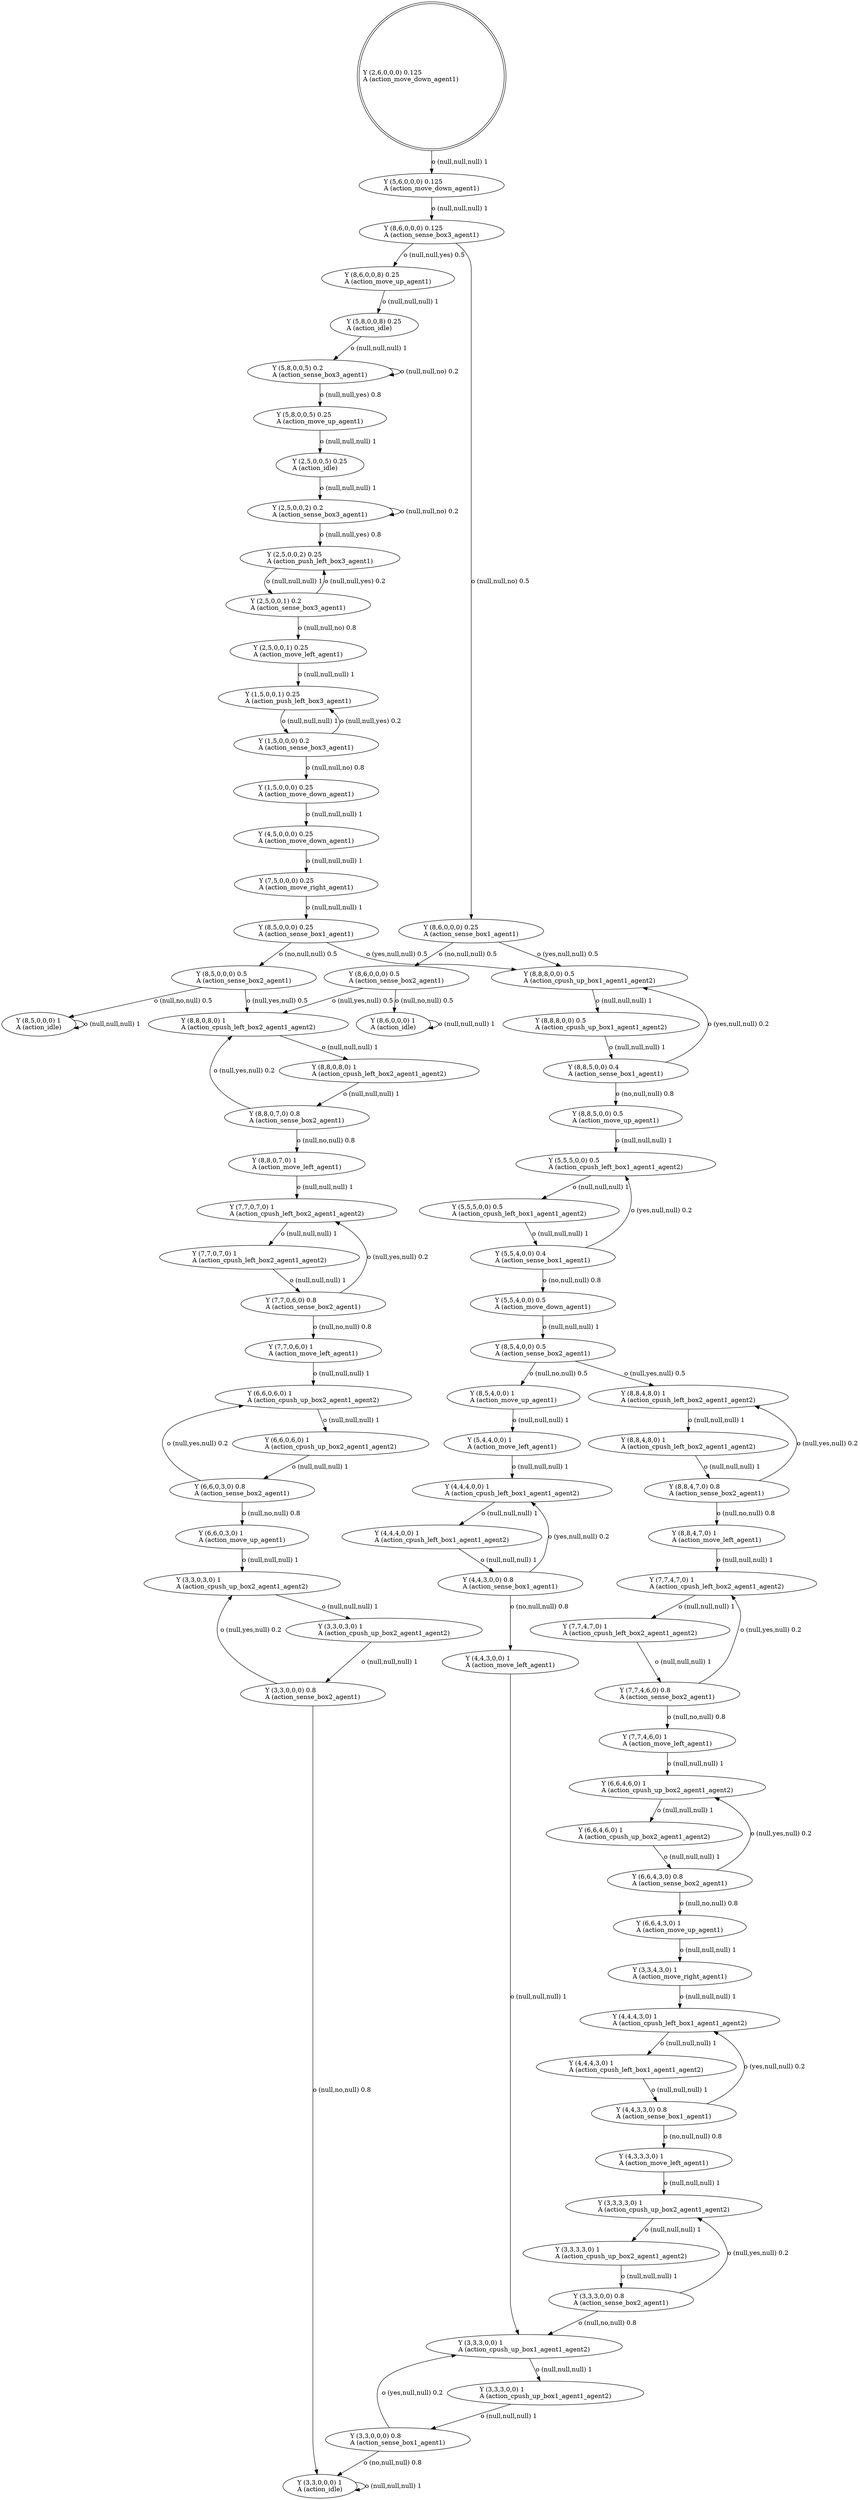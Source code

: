 digraph "G" {
root [label="Y (2,6,0,0,0) 0.125\lA (action_move_down_agent1)\l", labeljust="l", shape=doublecircle];
x0row48 [label="Y (5,8,0,0,5) 0.25\lA (action_move_up_agent1)\l"];
x0row56 [label="Y (2,5,0,0,5) 0.25\lA (action_idle)\l"];
x0row60 [label="Y (2,5,0,0,2) 0.2\lA (action_sense_box3_agent1)\l"];
x0row108 [label="Y (7,5,0,0,0) 0.25\lA (action_move_right_agent1)\l"];
x0row69 [label="Y (2,5,0,0,2) 0.25\lA (action_push_left_box3_agent1)\l"];
x0row101 [label="Y (1,5,0,0,0) 0.25\lA (action_move_down_agent1)\l"];
x0row75 [label="Y (2,5,0,0,1) 0.2\lA (action_sense_box3_agent1)\l"];
x0row82 [label="Y (2,5,0,0,1) 0.25\lA (action_move_left_agent1)\l"];
x0row102 [label="Y (4,5,0,0,0) 0.25\lA (action_move_down_agent1)\l"];
x0row87 [label="Y (1,5,0,0,1) 0.25\lA (action_push_left_box3_agent1)\l"];
x0row93 [label="Y (1,5,0,0,0) 0.2\lA (action_sense_box3_agent1)\l"];
x0row195 [label="Y (8,8,4,8,0) 1\lA (action_cpush_left_box2_agent1_agent2)\l"];
x0row197 [label="Y (8,8,4,7,0) 0.8\lA (action_sense_box2_agent1)\l"];
x0row203 [label="Y (8,8,4,7,0) 1\lA (action_move_left_agent1)\l"];
x0row214 [label="Y (7,7,4,7,0) 1\lA (action_cpush_left_box2_agent1_agent2)\l"];
x0row217 [label="Y (7,7,4,6,0) 0.8\lA (action_sense_box2_agent1)\l"];
x0row224 [label="Y (7,7,4,6,0) 1\lA (action_move_left_agent1)\l"];
x0row239 [label="Y (6,6,4,6,0) 1\lA (action_cpush_up_box2_agent1_agent2)\l"];
x0row243 [label="Y (6,6,4,3,0) 0.8\lA (action_sense_box2_agent1)\l"];
x0row245 [label="Y (6,6,4,3,0) 1\lA (action_move_up_agent1)\l"];
x0row437 [label="Y (6,6,0,6,0) 1\lA (action_cpush_up_box2_agent1_agent2)\l"];
x0row441 [label="Y (6,6,0,3,0) 0.8\lA (action_sense_box2_agent1)\l"];
x0row443 [label="Y (6,6,0,3,0) 1\lA (action_move_up_agent1)\l"];
x0row456 [label="Y (3,3,0,3,0) 1\lA (action_cpush_up_box2_agent1_agent2)\l"];
x0row460 [label="Y (3,3,0,0,0) 0.8\lA (action_sense_box2_agent1)\l"];
x0row478 [label="Y (8,6,0,0,0) 0.5\lA (action_sense_box2_agent1)\l"];
x0row492 [label="Y (8,6,0,0,0) 1\lA (action_idle)\l"];
x0row344 [label="Y (5,4,4,0,0) 1\lA (action_move_left_agent1)\l"];
x0row352 [label="Y (4,4,4,0,0) 1\lA (action_cpush_left_box1_agent1_agent2)\l"];
x0row358 [label="Y (4,4,3,0,0) 0.8\lA (action_sense_box1_agent1)\l"];
x0row364 [label="Y (4,4,3,0,0) 1\lA (action_move_left_agent1)\l"];
x0row384 [label="Y (8,5,0,0,0) 1\lA (action_idle)\l"];
x0row422 [label="Y (7,7,0,6,0) 1\lA (action_move_left_agent1)\l"];
x0row393 [label="Y (8,8,0,8,0) 1\lA (action_cpush_left_box2_agent1_agent2)\l"];
x0row395 [label="Y (8,8,0,7,0) 0.8\lA (action_sense_box2_agent1)\l"];
x0row401 [label="Y (8,8,0,7,0) 1\lA (action_move_left_agent1)\l"];
x0row415 [label="Y (7,7,0,6,0) 0.8\lA (action_sense_box2_agent1)\l"];
x0row412 [label="Y (7,7,0,7,0) 1\lA (action_cpush_left_box2_agent1_agent2)\l"];
x0row39 [label="Y (5,8,0,0,5) 0.2\lA (action_sense_box3_agent1)\l"];
x0row33 [label="Y (5,8,0,0,8) 0.25\lA (action_idle)\l"];
x0row258 [label="Y (3,3,4,3,0) 1\lA (action_move_right_agent1)\l"];
x0row267 [label="Y (4,4,4,3,0) 1\lA (action_cpush_left_box1_agent1_agent2)\l"];
x0row275 [label="Y (4,4,3,3,0) 0.8\lA (action_sense_box1_agent1)\l"];
x0row290 [label="Y (4,3,3,3,0) 1\lA (action_move_left_agent1)\l"];
x0row301 [label="Y (3,3,3,3,0) 1\lA (action_cpush_up_box2_agent1_agent2)\l"];
x0row305 [label="Y (3,3,3,0,0) 0.8\lA (action_sense_box2_agent1)\l"];
x0row308 [label="Y (3,3,3,0,0) 1\lA (action_cpush_up_box1_agent1_agent2)\l"];
x0row321 [label="Y (3,3,0,0,0) 0.8\lA (action_sense_box1_agent1)\l"];
x0row326 [label="Y (3,3,0,0,0) 1\lA (action_idle)\l"];
x0row1 [label="Y (5,6,0,0,0) 0.125\lA (action_move_down_agent1)\l"];
x0row5 [label="Y (8,6,0,0,0) 0.125\lA (action_sense_box3_agent1)\l"];
x0row17 [label="Y (8,6,0,0,8) 0.25\lA (action_move_up_agent1)\l"];
x0row18 [label="Y (8,6,0,0,0) 0.25\lA (action_sense_box1_agent1)\l"];
x0row115 [label="Y (8,5,0,0,0) 0.25\lA (action_sense_box1_agent1)\l"];
x0row123 [label="Y (8,5,0,0,0) 0.5\lA (action_sense_box2_agent1)\l"];
x0row187 [label="Y (8,5,4,0,0) 1\lA (action_move_up_agent1)\l"];
x0row131 [label="Y (8,8,8,0,0) 0.5\lA (action_cpush_up_box1_agent1_agent2)\l"];
x0row138 [label="Y (8,8,5,0,0) 0.4\lA (action_sense_box1_agent1)\l"];
x0row147 [label="Y (8,8,5,0,0) 0.5\lA (action_move_up_agent1)\l"];
x0row163 [label="Y (5,5,5,0,0) 0.5\lA (action_cpush_left_box1_agent1_agent2)\l"];
x0row180 [label="Y (8,5,4,0,0) 0.5\lA (action_sense_box2_agent1)\l"];
x0row169 [label="Y (5,5,4,0,0) 0.4\lA (action_sense_box1_agent1)\l"];
x0row174 [label="Y (5,5,4,0,0) 0.5\lA (action_move_down_agent1)\l"];
x0row195_repeat_1 [label="Y (8,8,4,8,0) 1\lA (action_cpush_left_box2_agent1_agent2)\l"];
x0row214_repeat_1 [label="Y (7,7,4,7,0) 1\lA (action_cpush_left_box2_agent1_agent2)\l"];
x0row239_repeat_1 [label="Y (6,6,4,6,0) 1\lA (action_cpush_up_box2_agent1_agent2)\l"];
x0row437_repeat_1 [label="Y (6,6,0,6,0) 1\lA (action_cpush_up_box2_agent1_agent2)\l"];
x0row456_repeat_1 [label="Y (3,3,0,3,0) 1\lA (action_cpush_up_box2_agent1_agent2)\l"];
x0row352_repeat_1 [label="Y (4,4,4,0,0) 1\lA (action_cpush_left_box1_agent1_agent2)\l"];
x0row393_repeat_1 [label="Y (8,8,0,8,0) 1\lA (action_cpush_left_box2_agent1_agent2)\l"];
x0row412_repeat_1 [label="Y (7,7,0,7,0) 1\lA (action_cpush_left_box2_agent1_agent2)\l"];
x0row267_repeat_1 [label="Y (4,4,4,3,0) 1\lA (action_cpush_left_box1_agent1_agent2)\l"];
x0row301_repeat_1 [label="Y (3,3,3,3,0) 1\lA (action_cpush_up_box2_agent1_agent2)\l"];
x0row308_repeat_1 [label="Y (3,3,3,0,0) 1\lA (action_cpush_up_box1_agent1_agent2)\l"];
x0row131_repeat_1 [label="Y (8,8,8,0,0) 0.5\lA (action_cpush_up_box1_agent1_agent2)\l"];
x0row163_repeat_1 [label="Y (5,5,5,0,0) 0.5\lA (action_cpush_left_box1_agent1_agent2)\l"];
root -> x0row1  [key=0, label="o (null,null,null) 1\l"];
x0row48 -> x0row56  [key=0, label="o (null,null,null) 1\l"];
x0row56 -> x0row60  [key=0, label="o (null,null,null) 1\l"];
x0row60 -> x0row69  [key=0, label="o (null,null,yes) 0.8\l"];
x0row60 -> x0row60  [key=0, label="o (null,null,no) 0.2\l"];
x0row108 -> x0row115  [key=0, label="o (null,null,null) 1\l"];
x0row69 -> x0row75  [key=0, label="o (null,null,null) 1\l"];
x0row101 -> x0row102  [key=0, label="o (null,null,null) 1\l"];
x0row75 -> x0row69  [key=0, label="o (null,null,yes) 0.2\l"];
x0row75 -> x0row82  [key=0, label="o (null,null,no) 0.8\l"];
x0row82 -> x0row87  [key=0, label="o (null,null,null) 1\l"];
x0row102 -> x0row108  [key=0, label="o (null,null,null) 1\l"];
x0row87 -> x0row93  [key=0, label="o (null,null,null) 1\l"];
x0row93 -> x0row87  [key=0, label="o (null,null,yes) 0.2\l"];
x0row93 -> x0row101  [key=0, label="o (null,null,no) 0.8\l"];
x0row195 -> x0row195_repeat_1  [key=0, label="o (null,null,null) 1\l"];
x0row197 -> x0row195  [key=0, label="o (null,yes,null) 0.2\l"];
x0row197 -> x0row203  [key=0, label="o (null,no,null) 0.8\l"];
x0row203 -> x0row214  [key=0, label="o (null,null,null) 1\l"];
x0row214 -> x0row214_repeat_1  [key=0, label="o (null,null,null) 1\l"];
x0row217 -> x0row214  [key=0, label="o (null,yes,null) 0.2\l"];
x0row217 -> x0row224  [key=0, label="o (null,no,null) 0.8\l"];
x0row224 -> x0row239  [key=0, label="o (null,null,null) 1\l"];
x0row239 -> x0row239_repeat_1  [key=0, label="o (null,null,null) 1\l"];
x0row243 -> x0row239  [key=0, label="o (null,yes,null) 0.2\l"];
x0row243 -> x0row245  [key=0, label="o (null,no,null) 0.8\l"];
x0row245 -> x0row258  [key=0, label="o (null,null,null) 1\l"];
x0row437 -> x0row437_repeat_1  [key=0, label="o (null,null,null) 1\l"];
x0row441 -> x0row437  [key=0, label="o (null,yes,null) 0.2\l"];
x0row441 -> x0row443  [key=0, label="o (null,no,null) 0.8\l"];
x0row443 -> x0row456  [key=0, label="o (null,null,null) 1\l"];
x0row456 -> x0row456_repeat_1  [key=0, label="o (null,null,null) 1\l"];
x0row460 -> x0row456  [key=0, label="o (null,yes,null) 0.2\l"];
x0row460 -> x0row326  [key=0, label="o (null,no,null) 0.8\l"];
x0row478 -> x0row492  [key=0, label="o (null,no,null) 0.5\l"];
x0row478 -> x0row393  [key=0, label="o (null,yes,null) 0.5\l"];
x0row492 -> x0row492  [key=0, label="o (null,null,null) 1\l"];
x0row344 -> x0row352  [key=0, label="o (null,null,null) 1\l"];
x0row352 -> x0row352_repeat_1  [key=0, label="o (null,null,null) 1\l"];
x0row358 -> x0row352  [key=0, label="o (yes,null,null) 0.2\l"];
x0row358 -> x0row364  [key=0, label="o (no,null,null) 0.8\l"];
x0row364 -> x0row308  [key=0, label="o (null,null,null) 1\l"];
x0row384 -> x0row384  [key=0, label="o (null,null,null) 1\l"];
x0row422 -> x0row437  [key=0, label="o (null,null,null) 1\l"];
x0row393 -> x0row393_repeat_1  [key=0, label="o (null,null,null) 1\l"];
x0row395 -> x0row393  [key=0, label="o (null,yes,null) 0.2\l"];
x0row395 -> x0row401  [key=0, label="o (null,no,null) 0.8\l"];
x0row401 -> x0row412  [key=0, label="o (null,null,null) 1\l"];
x0row415 -> x0row412  [key=0, label="o (null,yes,null) 0.2\l"];
x0row415 -> x0row422  [key=0, label="o (null,no,null) 0.8\l"];
x0row412 -> x0row412_repeat_1  [key=0, label="o (null,null,null) 1\l"];
x0row39 -> x0row48  [key=0, label="o (null,null,yes) 0.8\l"];
x0row39 -> x0row39  [key=0, label="o (null,null,no) 0.2\l"];
x0row33 -> x0row39  [key=0, label="o (null,null,null) 1\l"];
x0row258 -> x0row267  [key=0, label="o (null,null,null) 1\l"];
x0row267 -> x0row267_repeat_1  [key=0, label="o (null,null,null) 1\l"];
x0row275 -> x0row267  [key=0, label="o (yes,null,null) 0.2\l"];
x0row275 -> x0row290  [key=0, label="o (no,null,null) 0.8\l"];
x0row290 -> x0row301  [key=0, label="o (null,null,null) 1\l"];
x0row301 -> x0row301_repeat_1  [key=0, label="o (null,null,null) 1\l"];
x0row305 -> x0row301  [key=0, label="o (null,yes,null) 0.2\l"];
x0row305 -> x0row308  [key=0, label="o (null,no,null) 0.8\l"];
x0row308 -> x0row308_repeat_1  [key=0, label="o (null,null,null) 1\l"];
x0row321 -> x0row308  [key=0, label="o (yes,null,null) 0.2\l"];
x0row321 -> x0row326  [key=0, label="o (no,null,null) 0.8\l"];
x0row326 -> x0row326  [key=0, label="o (null,null,null) 1\l"];
x0row1 -> x0row5  [key=0, label="o (null,null,null) 1\l"];
x0row5 -> x0row17  [key=0, label="o (null,null,yes) 0.5\l"];
x0row5 -> x0row18  [key=0, label="o (null,null,no) 0.5\l"];
x0row17 -> x0row33  [key=0, label="o (null,null,null) 1\l"];
x0row18 -> x0row478  [key=0, label="o (no,null,null) 0.5\l"];
x0row18 -> x0row131  [key=0, label="o (yes,null,null) 0.5\l"];
x0row115 -> x0row123  [key=0, label="o (no,null,null) 0.5\l"];
x0row115 -> x0row131  [key=0, label="o (yes,null,null) 0.5\l"];
x0row123 -> x0row384  [key=0, label="o (null,no,null) 0.5\l"];
x0row123 -> x0row393  [key=0, label="o (null,yes,null) 0.5\l"];
x0row187 -> x0row344  [key=0, label="o (null,null,null) 1\l"];
x0row131 -> x0row131_repeat_1  [key=0, label="o (null,null,null) 1\l"];
x0row138 -> x0row131  [key=0, label="o (yes,null,null) 0.2\l"];
x0row138 -> x0row147  [key=0, label="o (no,null,null) 0.8\l"];
x0row147 -> x0row163  [key=0, label="o (null,null,null) 1\l"];
x0row163 -> x0row163_repeat_1  [key=0, label="o (null,null,null) 1\l"];
x0row180 -> x0row187  [key=0, label="o (null,no,null) 0.5\l"];
x0row180 -> x0row195  [key=0, label="o (null,yes,null) 0.5\l"];
x0row169 -> x0row163  [key=0, label="o (yes,null,null) 0.2\l"];
x0row169 -> x0row174  [key=0, label="o (no,null,null) 0.8\l"];
x0row174 -> x0row180  [key=0, label="o (null,null,null) 1\l"];
x0row195_repeat_1 -> x0row197  [key=0, label="o (null,null,null) 1\l"];
x0row214_repeat_1 -> x0row217  [key=0, label="o (null,null,null) 1\l"];
x0row239_repeat_1 -> x0row243  [key=0, label="o (null,null,null) 1\l"];
x0row437_repeat_1 -> x0row441  [key=0, label="o (null,null,null) 1\l"];
x0row456_repeat_1 -> x0row460  [key=0, label="o (null,null,null) 1\l"];
x0row352_repeat_1 -> x0row358  [key=0, label="o (null,null,null) 1\l"];
x0row393_repeat_1 -> x0row395  [key=0, label="o (null,null,null) 1\l"];
x0row412_repeat_1 -> x0row415  [key=0, label="o (null,null,null) 1\l"];
x0row267_repeat_1 -> x0row275  [key=0, label="o (null,null,null) 1\l"];
x0row301_repeat_1 -> x0row305  [key=0, label="o (null,null,null) 1\l"];
x0row308_repeat_1 -> x0row321  [key=0, label="o (null,null,null) 1\l"];
x0row131_repeat_1 -> x0row138  [key=0, label="o (null,null,null) 1\l"];
x0row163_repeat_1 -> x0row169  [key=0, label="o (null,null,null) 1\l"];
}
